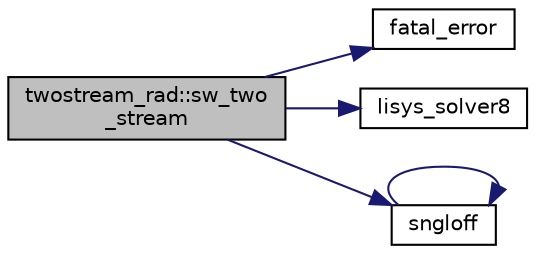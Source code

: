 digraph "twostream_rad::sw_two_stream"
{
 // LATEX_PDF_SIZE
  edge [fontname="Helvetica",fontsize="10",labelfontname="Helvetica",labelfontsize="10"];
  node [fontname="Helvetica",fontsize="10",shape=record];
  rankdir="LR";
  Node1 [label="twostream_rad::sw_two\l_stream",height=0.2,width=0.4,color="black", fillcolor="grey75", style="filled", fontcolor="black",tooltip=" "];
  Node1 -> Node2 [color="midnightblue",fontsize="10",style="solid"];
  Node2 [label="fatal_error",height=0.2,width=0.4,color="black", fillcolor="white", style="filled",URL="$fatal__error_8_f90.html#a2a2bff228716ab48a81c795b348d1665",tooltip=" "];
  Node1 -> Node3 [color="midnightblue",fontsize="10",style="solid"];
  Node3 [label="lisys_solver8",height=0.2,width=0.4,color="black", fillcolor="white", style="filled",URL="$numutils_8f90.html#a4a474fb2edbafe34d84319dd1ffe33b3",tooltip=" "];
  Node1 -> Node4 [color="midnightblue",fontsize="10",style="solid"];
  Node4 [label="sngloff",height=0.2,width=0.4,color="black", fillcolor="white", style="filled",URL="$numutils_8f90.html#a97ff3973394dba1b9534e055e358de97",tooltip=" "];
  Node4 -> Node4 [color="midnightblue",fontsize="10",style="solid"];
}

